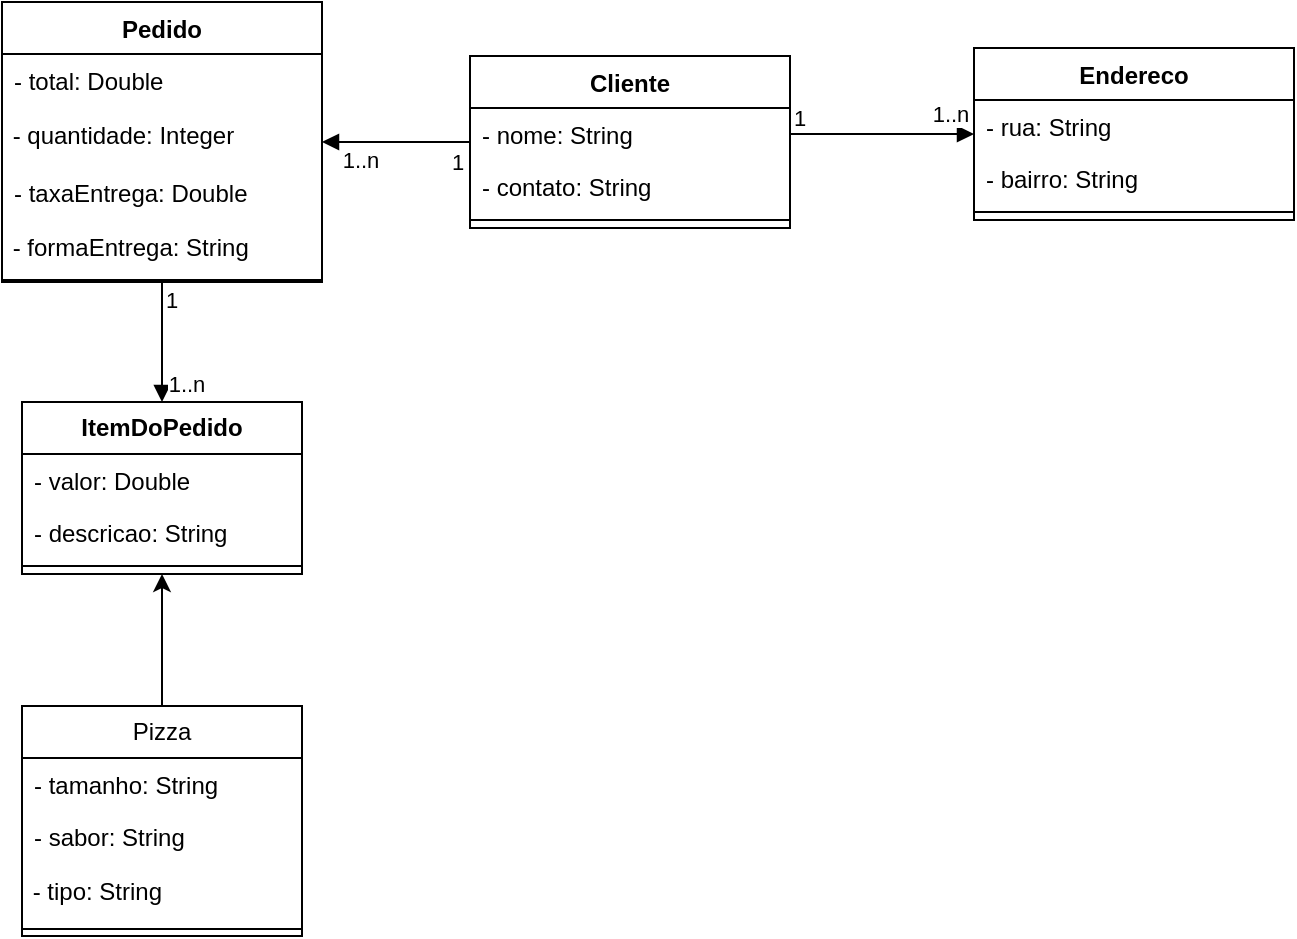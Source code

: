 <mxfile version="24.7.7">
  <diagram id="C5RBs43oDa-KdzZeNtuy" name="Page-1">
    <mxGraphModel dx="1114" dy="572" grid="0" gridSize="10" guides="1" tooltips="1" connect="1" arrows="1" fold="1" page="1" pageScale="1" pageWidth="827" pageHeight="1169" math="0" shadow="0">
      <root>
        <mxCell id="WIyWlLk6GJQsqaUBKTNV-0" />
        <mxCell id="WIyWlLk6GJQsqaUBKTNV-1" parent="WIyWlLk6GJQsqaUBKTNV-0" />
        <mxCell id="6ARQtRf-AZJhTA8qO8zz-4" value="&lt;div&gt;Pedido&lt;/div&gt;" style="swimlane;fontStyle=1;align=center;verticalAlign=top;childLayout=stackLayout;horizontal=1;startSize=26;horizontalStack=0;resizeParent=1;resizeParentMax=0;resizeLast=0;collapsible=1;marginBottom=0;whiteSpace=wrap;html=1;fillColor=none;" parent="WIyWlLk6GJQsqaUBKTNV-1" vertex="1">
          <mxGeometry x="115" y="153" width="160" height="140" as="geometry" />
        </mxCell>
        <mxCell id="6ARQtRf-AZJhTA8qO8zz-14" value="- total: Double" style="text;strokeColor=none;fillColor=none;align=left;verticalAlign=top;spacingLeft=4;spacingRight=4;overflow=hidden;rotatable=0;points=[[0,0.5],[1,0.5]];portConstraint=eastwest;whiteSpace=wrap;html=1;" parent="6ARQtRf-AZJhTA8qO8zz-4" vertex="1">
          <mxGeometry y="26" width="160" height="26" as="geometry" />
        </mxCell>
        <mxCell id="1EHcX_hx_ORuOIwkDta6-2" value="&amp;nbsp;- quantidade: Integer" style="text;html=1;align=left;verticalAlign=middle;whiteSpace=wrap;rounded=0;" parent="6ARQtRf-AZJhTA8qO8zz-4" vertex="1">
          <mxGeometry y="52" width="160" height="30" as="geometry" />
        </mxCell>
        <mxCell id="wJwikEfHZjN2HtzKCWWz-64" value="- taxaEntrega: Double" style="text;strokeColor=none;fillColor=none;align=left;verticalAlign=top;spacingLeft=4;spacingRight=4;overflow=hidden;rotatable=0;points=[[0,0.5],[1,0.5]];portConstraint=eastwest;whiteSpace=wrap;html=1;" parent="6ARQtRf-AZJhTA8qO8zz-4" vertex="1">
          <mxGeometry y="82" width="160" height="26" as="geometry" />
        </mxCell>
        <mxCell id="1EHcX_hx_ORuOIwkDta6-5" value="&amp;nbsp;- formaEntrega: String" style="text;html=1;align=left;verticalAlign=middle;whiteSpace=wrap;rounded=0;" parent="6ARQtRf-AZJhTA8qO8zz-4" vertex="1">
          <mxGeometry y="108" width="160" height="30" as="geometry" />
        </mxCell>
        <mxCell id="6ARQtRf-AZJhTA8qO8zz-6" value="" style="line;strokeWidth=1;fillColor=none;align=left;verticalAlign=middle;spacingTop=-1;spacingLeft=3;spacingRight=3;rotatable=0;labelPosition=right;points=[];portConstraint=eastwest;strokeColor=inherit;" parent="6ARQtRf-AZJhTA8qO8zz-4" vertex="1">
          <mxGeometry y="138" width="160" height="2" as="geometry" />
        </mxCell>
        <mxCell id="6ARQtRf-AZJhTA8qO8zz-8" value="&lt;div&gt;&lt;b&gt;ItemDoPedido&lt;/b&gt;&lt;/div&gt;" style="swimlane;fontStyle=0;childLayout=stackLayout;horizontal=1;startSize=26;fillColor=none;horizontalStack=0;resizeParent=1;resizeParentMax=0;resizeLast=0;collapsible=1;marginBottom=0;whiteSpace=wrap;html=1;" parent="WIyWlLk6GJQsqaUBKTNV-1" vertex="1">
          <mxGeometry x="125" y="353" width="140" height="86" as="geometry" />
        </mxCell>
        <mxCell id="6ARQtRf-AZJhTA8qO8zz-9" value="- valor: Double" style="text;strokeColor=none;fillColor=none;align=left;verticalAlign=top;spacingLeft=4;spacingRight=4;overflow=hidden;rotatable=0;points=[[0,0.5],[1,0.5]];portConstraint=eastwest;whiteSpace=wrap;html=1;" parent="6ARQtRf-AZJhTA8qO8zz-8" vertex="1">
          <mxGeometry y="26" width="140" height="26" as="geometry" />
        </mxCell>
        <mxCell id="6ARQtRf-AZJhTA8qO8zz-20" value="&lt;div&gt;- descricao: String&lt;/div&gt;" style="text;strokeColor=none;fillColor=none;align=left;verticalAlign=top;spacingLeft=4;spacingRight=4;overflow=hidden;rotatable=0;points=[[0,0.5],[1,0.5]];portConstraint=eastwest;whiteSpace=wrap;html=1;" parent="6ARQtRf-AZJhTA8qO8zz-8" vertex="1">
          <mxGeometry y="52" width="140" height="26" as="geometry" />
        </mxCell>
        <mxCell id="6ARQtRf-AZJhTA8qO8zz-21" value="" style="line;strokeWidth=1;fillColor=none;align=left;verticalAlign=middle;spacingTop=-1;spacingLeft=3;spacingRight=3;rotatable=0;labelPosition=right;points=[];portConstraint=eastwest;strokeColor=inherit;" parent="6ARQtRf-AZJhTA8qO8zz-8" vertex="1">
          <mxGeometry y="78" width="140" height="8" as="geometry" />
        </mxCell>
        <mxCell id="6ARQtRf-AZJhTA8qO8zz-22" value="Pizza" style="swimlane;fontStyle=0;childLayout=stackLayout;horizontal=1;startSize=26;fillColor=none;horizontalStack=0;resizeParent=1;resizeParentMax=0;resizeLast=0;collapsible=1;marginBottom=0;whiteSpace=wrap;html=1;" parent="WIyWlLk6GJQsqaUBKTNV-1" vertex="1">
          <mxGeometry x="125" y="505" width="140" height="115" as="geometry" />
        </mxCell>
        <mxCell id="6ARQtRf-AZJhTA8qO8zz-24" value="- tamanho: String" style="text;strokeColor=none;fillColor=none;align=left;verticalAlign=top;spacingLeft=4;spacingRight=4;overflow=hidden;rotatable=0;points=[[0,0.5],[1,0.5]];portConstraint=eastwest;whiteSpace=wrap;html=1;" parent="6ARQtRf-AZJhTA8qO8zz-22" vertex="1">
          <mxGeometry y="26" width="140" height="26" as="geometry" />
        </mxCell>
        <mxCell id="6ARQtRf-AZJhTA8qO8zz-29" value="- sabor: String" style="text;strokeColor=none;fillColor=none;align=left;verticalAlign=top;spacingLeft=4;spacingRight=4;overflow=hidden;rotatable=0;points=[[0,0.5],[1,0.5]];portConstraint=eastwest;whiteSpace=wrap;html=1;" parent="6ARQtRf-AZJhTA8qO8zz-22" vertex="1">
          <mxGeometry y="52" width="140" height="26" as="geometry" />
        </mxCell>
        <mxCell id="1EHcX_hx_ORuOIwkDta6-0" value="&amp;nbsp;- tipo: String" style="text;html=1;align=left;verticalAlign=middle;whiteSpace=wrap;rounded=0;" parent="6ARQtRf-AZJhTA8qO8zz-22" vertex="1">
          <mxGeometry y="78" width="140" height="30" as="geometry" />
        </mxCell>
        <mxCell id="6ARQtRf-AZJhTA8qO8zz-25" value="" style="line;strokeWidth=1;fillColor=none;align=left;verticalAlign=middle;spacingTop=-1;spacingLeft=3;spacingRight=3;rotatable=0;labelPosition=right;points=[];portConstraint=eastwest;strokeColor=inherit;" parent="6ARQtRf-AZJhTA8qO8zz-22" vertex="1">
          <mxGeometry y="108" width="140" height="7" as="geometry" />
        </mxCell>
        <mxCell id="wJwikEfHZjN2HtzKCWWz-38" value="" style="endArrow=block;endFill=1;html=1;edgeStyle=orthogonalEdgeStyle;align=left;verticalAlign=top;rounded=0;" parent="WIyWlLk6GJQsqaUBKTNV-1" source="6ARQtRf-AZJhTA8qO8zz-4" target="6ARQtRf-AZJhTA8qO8zz-8" edge="1">
          <mxGeometry x="-1" relative="1" as="geometry">
            <mxPoint x="357" y="584" as="sourcePoint" />
            <mxPoint x="517" y="584" as="targetPoint" />
          </mxGeometry>
        </mxCell>
        <mxCell id="wJwikEfHZjN2HtzKCWWz-41" value="&lt;div&gt;1..n&lt;/div&gt;" style="edgeLabel;html=1;align=center;verticalAlign=middle;resizable=0;points=[];" parent="wJwikEfHZjN2HtzKCWWz-38" vertex="1" connectable="0">
          <mxGeometry x="0.672" relative="1" as="geometry">
            <mxPoint x="12" y="1" as="offset" />
          </mxGeometry>
        </mxCell>
        <mxCell id="wJwikEfHZjN2HtzKCWWz-48" value="Cliente" style="swimlane;fontStyle=1;align=center;verticalAlign=top;childLayout=stackLayout;horizontal=1;startSize=26;horizontalStack=0;resizeParent=1;resizeParentMax=0;resizeLast=0;collapsible=1;marginBottom=0;whiteSpace=wrap;html=1;fillColor=none;" parent="WIyWlLk6GJQsqaUBKTNV-1" vertex="1">
          <mxGeometry x="349" y="180" width="160" height="86" as="geometry" />
        </mxCell>
        <mxCell id="wJwikEfHZjN2HtzKCWWz-49" value="- nome: String" style="text;strokeColor=none;fillColor=none;align=left;verticalAlign=top;spacingLeft=4;spacingRight=4;overflow=hidden;rotatable=0;points=[[0,0.5],[1,0.5]];portConstraint=eastwest;whiteSpace=wrap;html=1;" parent="wJwikEfHZjN2HtzKCWWz-48" vertex="1">
          <mxGeometry y="26" width="160" height="26" as="geometry" />
        </mxCell>
        <mxCell id="wJwikEfHZjN2HtzKCWWz-52" value="- contato: String" style="text;strokeColor=none;fillColor=none;align=left;verticalAlign=top;spacingLeft=4;spacingRight=4;overflow=hidden;rotatable=0;points=[[0,0.5],[1,0.5]];portConstraint=eastwest;whiteSpace=wrap;html=1;" parent="wJwikEfHZjN2HtzKCWWz-48" vertex="1">
          <mxGeometry y="52" width="160" height="26" as="geometry" />
        </mxCell>
        <mxCell id="wJwikEfHZjN2HtzKCWWz-50" value="" style="line;strokeWidth=1;fillColor=none;align=left;verticalAlign=middle;spacingTop=-1;spacingLeft=3;spacingRight=3;rotatable=0;labelPosition=right;points=[];portConstraint=eastwest;strokeColor=inherit;" parent="wJwikEfHZjN2HtzKCWWz-48" vertex="1">
          <mxGeometry y="78" width="160" height="8" as="geometry" />
        </mxCell>
        <mxCell id="wJwikEfHZjN2HtzKCWWz-53" value="Endereco" style="swimlane;fontStyle=1;align=center;verticalAlign=top;childLayout=stackLayout;horizontal=1;startSize=26;horizontalStack=0;resizeParent=1;resizeParentMax=0;resizeLast=0;collapsible=1;marginBottom=0;whiteSpace=wrap;html=1;fillColor=none;" parent="WIyWlLk6GJQsqaUBKTNV-1" vertex="1">
          <mxGeometry x="601" y="176" width="160" height="86" as="geometry" />
        </mxCell>
        <mxCell id="wJwikEfHZjN2HtzKCWWz-54" value="- rua: String" style="text;strokeColor=none;fillColor=none;align=left;verticalAlign=top;spacingLeft=4;spacingRight=4;overflow=hidden;rotatable=0;points=[[0,0.5],[1,0.5]];portConstraint=eastwest;whiteSpace=wrap;html=1;" parent="wJwikEfHZjN2HtzKCWWz-53" vertex="1">
          <mxGeometry y="26" width="160" height="26" as="geometry" />
        </mxCell>
        <mxCell id="wJwikEfHZjN2HtzKCWWz-55" value="&lt;div&gt;- bairro: String&lt;/div&gt;" style="text;strokeColor=none;fillColor=none;align=left;verticalAlign=top;spacingLeft=4;spacingRight=4;overflow=hidden;rotatable=0;points=[[0,0.5],[1,0.5]];portConstraint=eastwest;whiteSpace=wrap;html=1;" parent="wJwikEfHZjN2HtzKCWWz-53" vertex="1">
          <mxGeometry y="52" width="160" height="26" as="geometry" />
        </mxCell>
        <mxCell id="wJwikEfHZjN2HtzKCWWz-56" value="" style="line;strokeWidth=1;fillColor=none;align=left;verticalAlign=middle;spacingTop=-1;spacingLeft=3;spacingRight=3;rotatable=0;labelPosition=right;points=[];portConstraint=eastwest;strokeColor=inherit;" parent="wJwikEfHZjN2HtzKCWWz-53" vertex="1">
          <mxGeometry y="78" width="160" height="8" as="geometry" />
        </mxCell>
        <mxCell id="wJwikEfHZjN2HtzKCWWz-58" value="" style="endArrow=block;endFill=1;html=1;edgeStyle=orthogonalEdgeStyle;align=left;verticalAlign=top;rounded=0;" parent="WIyWlLk6GJQsqaUBKTNV-1" source="wJwikEfHZjN2HtzKCWWz-48" target="6ARQtRf-AZJhTA8qO8zz-4" edge="1">
          <mxGeometry x="-1" relative="1" as="geometry">
            <mxPoint x="443" y="336" as="sourcePoint" />
            <mxPoint x="390" y="464" as="targetPoint" />
          </mxGeometry>
        </mxCell>
        <mxCell id="wJwikEfHZjN2HtzKCWWz-59" value="1" style="edgeLabel;resizable=0;html=1;align=left;verticalAlign=bottom;" parent="wJwikEfHZjN2HtzKCWWz-58" connectable="0" vertex="1">
          <mxGeometry x="-1" relative="1" as="geometry">
            <mxPoint x="-11" y="18" as="offset" />
          </mxGeometry>
        </mxCell>
        <mxCell id="wJwikEfHZjN2HtzKCWWz-60" value="&lt;div&gt;1..n&lt;/div&gt;" style="edgeLabel;html=1;align=center;verticalAlign=middle;resizable=0;points=[];" parent="wJwikEfHZjN2HtzKCWWz-58" vertex="1" connectable="0">
          <mxGeometry x="0.672" relative="1" as="geometry">
            <mxPoint x="7" y="9" as="offset" />
          </mxGeometry>
        </mxCell>
        <mxCell id="wJwikEfHZjN2HtzKCWWz-61" value="" style="endArrow=block;endFill=1;html=1;edgeStyle=orthogonalEdgeStyle;align=left;verticalAlign=top;rounded=0;" parent="WIyWlLk6GJQsqaUBKTNV-1" source="wJwikEfHZjN2HtzKCWWz-49" target="wJwikEfHZjN2HtzKCWWz-53" edge="1">
          <mxGeometry x="-1" relative="1" as="geometry">
            <mxPoint x="754" y="271" as="sourcePoint" />
            <mxPoint x="523" y="293" as="targetPoint" />
          </mxGeometry>
        </mxCell>
        <mxCell id="wJwikEfHZjN2HtzKCWWz-62" value="1" style="edgeLabel;resizable=0;html=1;align=left;verticalAlign=bottom;" parent="wJwikEfHZjN2HtzKCWWz-61" connectable="0" vertex="1">
          <mxGeometry x="-1" relative="1" as="geometry">
            <mxPoint as="offset" />
          </mxGeometry>
        </mxCell>
        <mxCell id="wJwikEfHZjN2HtzKCWWz-79" value="&lt;div&gt;1..n&lt;/div&gt;" style="edgeLabel;html=1;align=center;verticalAlign=middle;resizable=0;points=[];" parent="wJwikEfHZjN2HtzKCWWz-61" vertex="1" connectable="0">
          <mxGeometry x="0.799" relative="1" as="geometry">
            <mxPoint x="-3" y="-10" as="offset" />
          </mxGeometry>
        </mxCell>
        <mxCell id="1EHcX_hx_ORuOIwkDta6-3" value="" style="endArrow=classic;html=1;rounded=0;exitX=0.5;exitY=0;exitDx=0;exitDy=0;entryX=0.5;entryY=1;entryDx=0;entryDy=0;" parent="WIyWlLk6GJQsqaUBKTNV-1" source="6ARQtRf-AZJhTA8qO8zz-22" target="6ARQtRf-AZJhTA8qO8zz-8" edge="1">
          <mxGeometry width="50" height="50" relative="1" as="geometry">
            <mxPoint x="175" y="497" as="sourcePoint" />
            <mxPoint x="225" y="447" as="targetPoint" />
          </mxGeometry>
        </mxCell>
        <mxCell id="1EHcX_hx_ORuOIwkDta6-7" value="1" style="edgeLabel;resizable=0;html=1;align=left;verticalAlign=bottom;" parent="WIyWlLk6GJQsqaUBKTNV-1" connectable="0" vertex="1">
          <mxGeometry x="195" y="310" as="geometry" />
        </mxCell>
      </root>
    </mxGraphModel>
  </diagram>
</mxfile>
